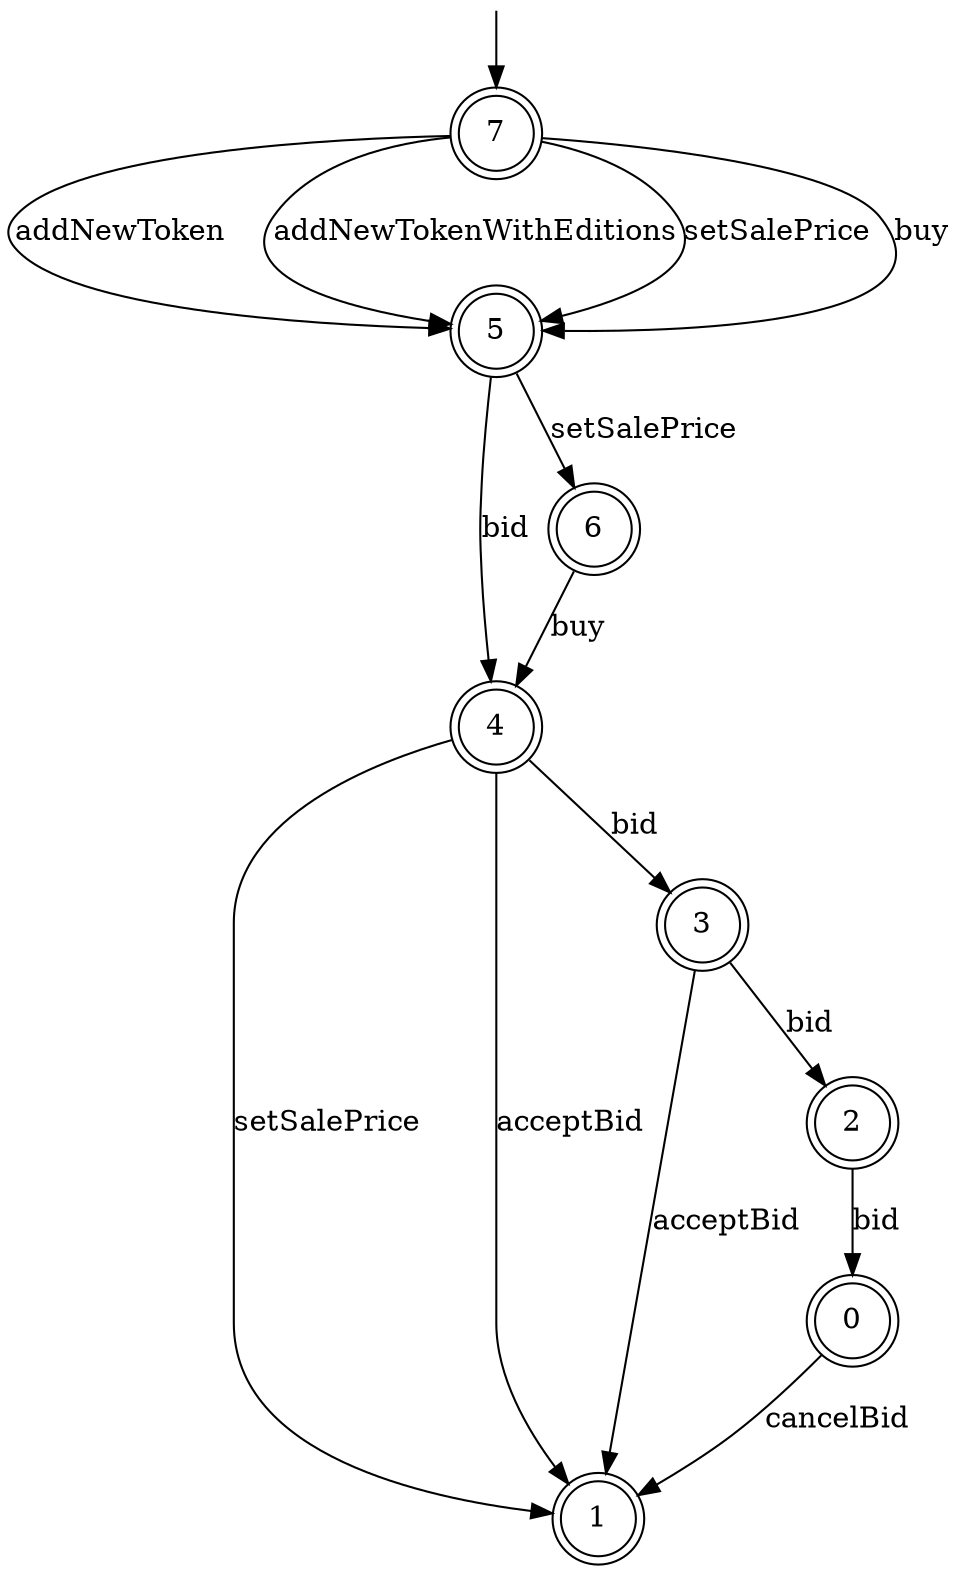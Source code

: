 digraph g {

	s0 [shape="doublecircle" label="0"];
	s1 [shape="doublecircle" label="1"];
	s2 [shape="doublecircle" label="2"];
	s3 [shape="doublecircle" label="3"];
	s4 [shape="doublecircle" label="4"];
	s5 [shape="doublecircle" label="5"];
	s6 [shape="doublecircle" label="6"];
	s7 [shape="doublecircle" label="7"];
	s0 -> s1 [label="cancelBid"];
	s2 -> s0 [label="bid"];
	s3 -> s1 [label="acceptBid"];
	s3 -> s2 [label="bid"];
	s4 -> s1 [label="setSalePrice"];
	s4 -> s1 [label="acceptBid"];
	s4 -> s3 [label="bid"];
	s5 -> s6 [label="setSalePrice"];
	s5 -> s4 [label="bid"];
	s6 -> s4 [label="buy"];
	s7 -> s5 [label="addNewToken"];
	s7 -> s5 [label="addNewTokenWithEditions"];
	s7 -> s5 [label="setSalePrice"];
	s7 -> s5 [label="buy"];

__start0 [label="" shape="none" width="0" height="0"];
__start0 -> s7;

}

